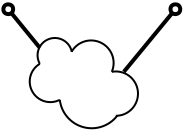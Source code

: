 <?xml version="1.0" encoding="UTF-8"?>
<dia:diagram xmlns:dia="http://www.lysator.liu.se/~alla/dia/">
  <dia:layer name="Background" visible="true" connectable="true" active="true">
    <dia:group>
      <dia:attribute name="meta">
        <dia:composite type="dict"/>
      </dia:attribute>
      <dia:attribute name="matrix"/>
      <dia:object type="Standard - Arc" version="0" id="O0">
        <dia:attribute name="obj_pos">
          <dia:point val="6,9"/>
        </dia:attribute>
        <dia:attribute name="obj_bb">
          <dia:rectangle val="5.938,8.938;8.928,10.472"/>
        </dia:attribute>
        <dia:attribute name="conn_endpoints">
          <dia:point val="6,9"/>
          <dia:point val="8.867,9.8"/>
        </dia:attribute>
        <dia:attribute name="curve_distance">
          <dia:real val="1"/>
        </dia:attribute>
      </dia:object>
      <dia:object type="Standard - Arc" version="0" id="O1">
        <dia:attribute name="obj_pos">
          <dia:point val="8.6,7.6"/>
        </dia:attribute>
        <dia:attribute name="obj_bb">
          <dia:rectangle val="6.521,5.982;8.741,7.667"/>
        </dia:attribute>
        <dia:attribute name="conn_endpoints">
          <dia:point val="8.6,7.6"/>
          <dia:point val="6.588,6.599"/>
        </dia:attribute>
        <dia:attribute name="curve_distance">
          <dia:real val="1.061"/>
        </dia:attribute>
      </dia:object>
      <dia:object type="Standard - Arc" version="0" id="O2">
        <dia:attribute name="obj_pos">
          <dia:point val="8.8,9.8"/>
        </dia:attribute>
        <dia:attribute name="obj_bb">
          <dia:rectangle val="8.546,7.532;9.96,9.854"/>
        </dia:attribute>
        <dia:attribute name="conn_endpoints">
          <dia:point val="8.8,9.8"/>
          <dia:point val="8.6,7.6"/>
        </dia:attribute>
        <dia:attribute name="curve_distance">
          <dia:real val="1.21"/>
        </dia:attribute>
      </dia:object>
      <dia:object type="Standard - Arc" version="0" id="O3">
        <dia:attribute name="obj_pos">
          <dia:point val="5,7.2"/>
        </dia:attribute>
        <dia:attribute name="obj_bb">
          <dia:rectangle val="4.446,7.132;6.068,9.165"/>
        </dia:attribute>
        <dia:attribute name="conn_endpoints">
          <dia:point val="5,7.2"/>
          <dia:point val="6,9"/>
        </dia:attribute>
        <dia:attribute name="curve_distance">
          <dia:real val="1"/>
        </dia:attribute>
      </dia:object>
      <dia:object type="Standard - Arc" version="0" id="O4">
        <dia:attribute name="obj_pos">
          <dia:point val="6.6,6.6"/>
        </dia:attribute>
        <dia:attribute name="obj_bb">
          <dia:rectangle val="4.838,5.859;6.664,7.264"/>
        </dia:attribute>
        <dia:attribute name="conn_endpoints">
          <dia:point val="6.6,6.6"/>
          <dia:point val="5,7.2"/>
        </dia:attribute>
        <dia:attribute name="curve_distance">
          <dia:real val="1"/>
        </dia:attribute>
      </dia:object>
    </dia:group>
    <dia:object type="Standard - Line" version="0" id="O5">
      <dia:attribute name="obj_pos">
        <dia:point val="12,4.2"/>
      </dia:attribute>
      <dia:attribute name="obj_bb">
        <dia:rectangle val="9.059,4.059;12.141,7.741"/>
      </dia:attribute>
      <dia:attribute name="conn_endpoints">
        <dia:point val="12,4.2"/>
        <dia:point val="9.2,7.6"/>
      </dia:attribute>
      <dia:attribute name="numcp">
        <dia:int val="1"/>
      </dia:attribute>
      <dia:attribute name="line_width">
        <dia:real val="0.2"/>
      </dia:attribute>
      <dia:attribute name="start_arrow">
        <dia:enum val="9"/>
      </dia:attribute>
      <dia:attribute name="start_arrow_length">
        <dia:real val="0.5"/>
      </dia:attribute>
      <dia:attribute name="start_arrow_width">
        <dia:real val="0.5"/>
      </dia:attribute>
    </dia:object>
    <dia:object type="Standard - Line" version="0" id="O6">
      <dia:attribute name="obj_pos">
        <dia:point val="3.2,4.2"/>
      </dia:attribute>
      <dia:attribute name="obj_bb">
        <dia:rectangle val="3.059,4.059;5.141,6.541"/>
      </dia:attribute>
      <dia:attribute name="conn_endpoints">
        <dia:point val="3.2,4.2"/>
        <dia:point val="5,6.4"/>
      </dia:attribute>
      <dia:attribute name="numcp">
        <dia:int val="1"/>
      </dia:attribute>
      <dia:attribute name="line_width">
        <dia:real val="0.2"/>
      </dia:attribute>
      <dia:attribute name="start_arrow">
        <dia:enum val="9"/>
      </dia:attribute>
      <dia:attribute name="start_arrow_length">
        <dia:real val="0.5"/>
      </dia:attribute>
      <dia:attribute name="start_arrow_width">
        <dia:real val="0.5"/>
      </dia:attribute>
    </dia:object>
  </dia:layer>
</dia:diagram>
